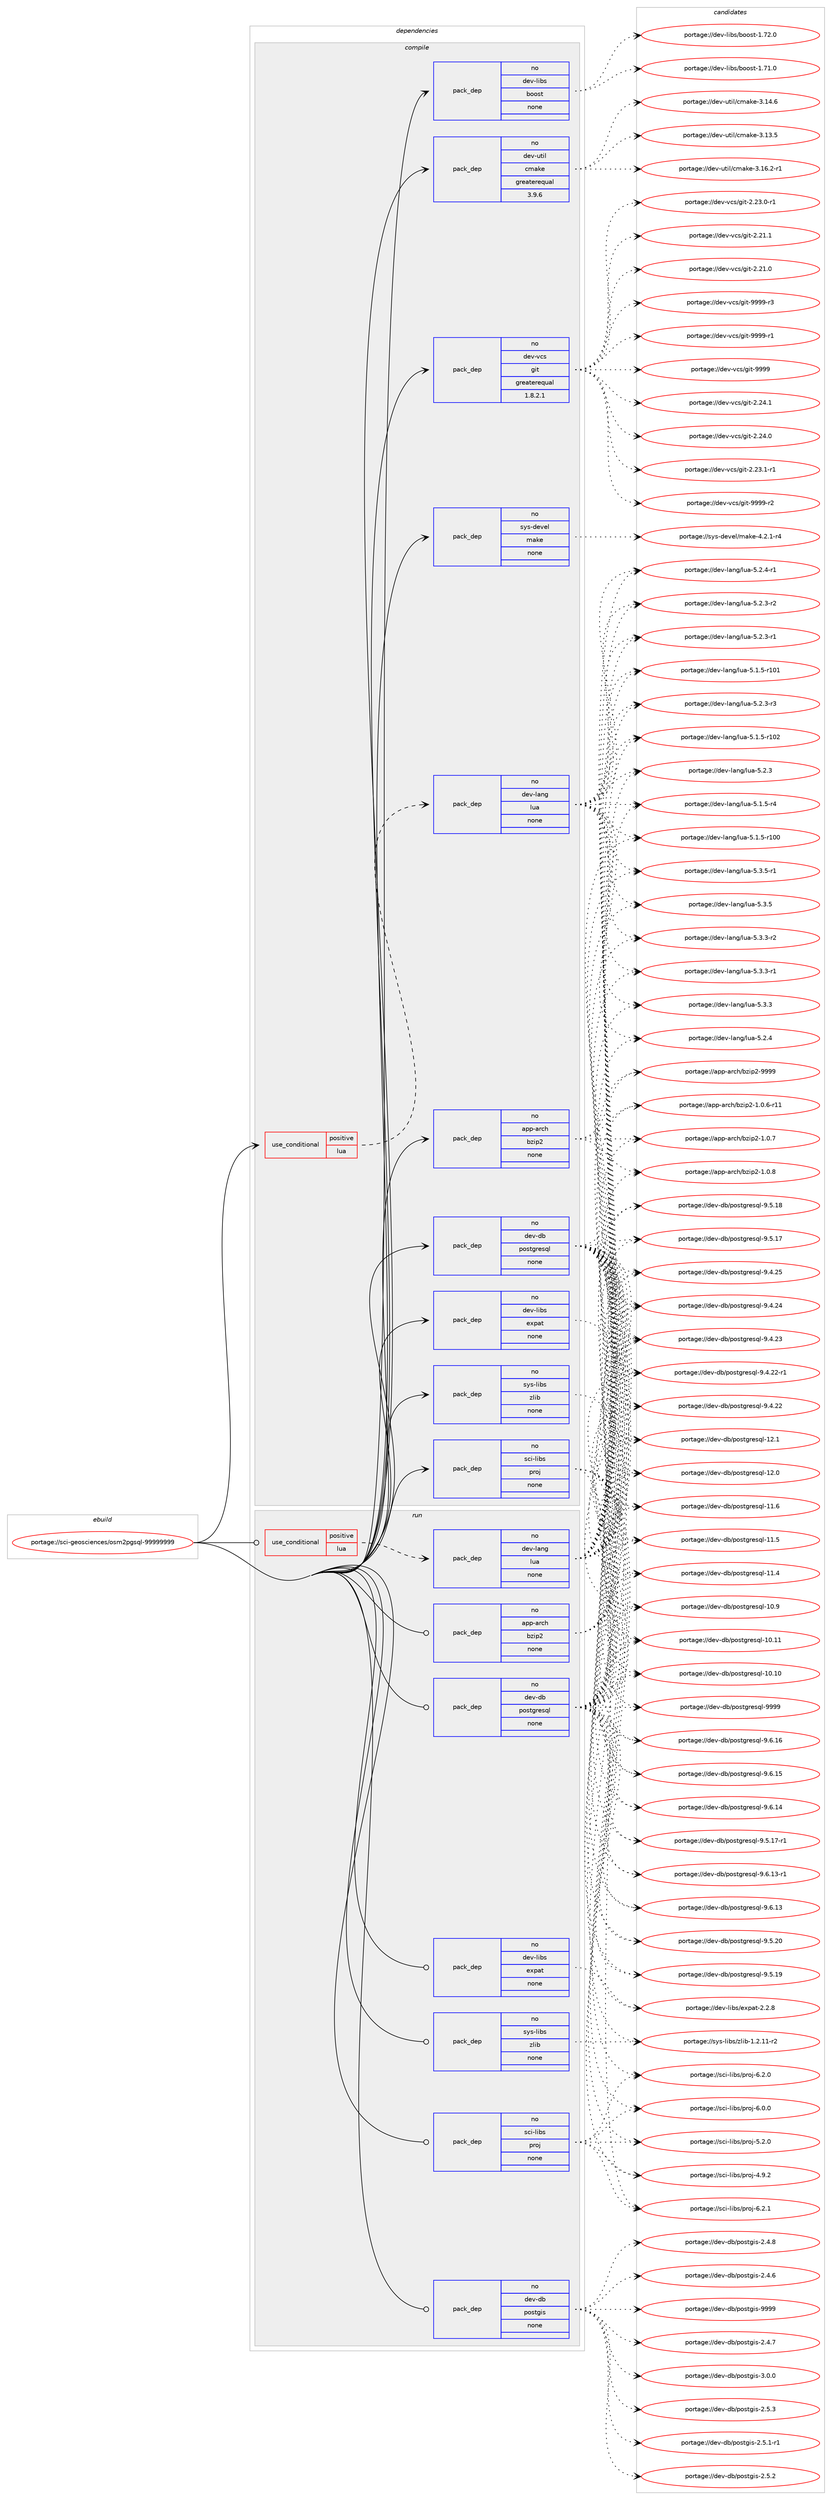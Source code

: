 digraph prolog {

# *************
# Graph options
# *************

newrank=true;
concentrate=true;
compound=true;
graph [rankdir=LR,fontname=Helvetica,fontsize=10,ranksep=1.5];#, ranksep=2.5, nodesep=0.2];
edge  [arrowhead=vee];
node  [fontname=Helvetica,fontsize=10];

# **********
# The ebuild
# **********

subgraph cluster_leftcol {
color=gray;
rank=same;
label=<<i>ebuild</i>>;
id [label="portage://sci-geosciences/osm2pgsql-99999999", color=red, width=4, href="../sci-geosciences/osm2pgsql-99999999.svg"];
}

# ****************
# The dependencies
# ****************

subgraph cluster_midcol {
color=gray;
label=<<i>dependencies</i>>;
subgraph cluster_compile {
fillcolor="#eeeeee";
style=filled;
label=<<i>compile</i>>;
subgraph cond20072 {
dependency103394 [label=<<TABLE BORDER="0" CELLBORDER="1" CELLSPACING="0" CELLPADDING="4"><TR><TD ROWSPAN="3" CELLPADDING="10">use_conditional</TD></TR><TR><TD>positive</TD></TR><TR><TD>lua</TD></TR></TABLE>>, shape=none, color=red];
subgraph pack81560 {
dependency103395 [label=<<TABLE BORDER="0" CELLBORDER="1" CELLSPACING="0" CELLPADDING="4" WIDTH="220"><TR><TD ROWSPAN="6" CELLPADDING="30">pack_dep</TD></TR><TR><TD WIDTH="110">no</TD></TR><TR><TD>dev-lang</TD></TR><TR><TD>lua</TD></TR><TR><TD>none</TD></TR><TR><TD></TD></TR></TABLE>>, shape=none, color=blue];
}
dependency103394:e -> dependency103395:w [weight=20,style="dashed",arrowhead="vee"];
}
id:e -> dependency103394:w [weight=20,style="solid",arrowhead="vee"];
subgraph pack81561 {
dependency103396 [label=<<TABLE BORDER="0" CELLBORDER="1" CELLSPACING="0" CELLPADDING="4" WIDTH="220"><TR><TD ROWSPAN="6" CELLPADDING="30">pack_dep</TD></TR><TR><TD WIDTH="110">no</TD></TR><TR><TD>app-arch</TD></TR><TR><TD>bzip2</TD></TR><TR><TD>none</TD></TR><TR><TD></TD></TR></TABLE>>, shape=none, color=blue];
}
id:e -> dependency103396:w [weight=20,style="solid",arrowhead="vee"];
subgraph pack81562 {
dependency103397 [label=<<TABLE BORDER="0" CELLBORDER="1" CELLSPACING="0" CELLPADDING="4" WIDTH="220"><TR><TD ROWSPAN="6" CELLPADDING="30">pack_dep</TD></TR><TR><TD WIDTH="110">no</TD></TR><TR><TD>dev-db</TD></TR><TR><TD>postgresql</TD></TR><TR><TD>none</TD></TR><TR><TD></TD></TR></TABLE>>, shape=none, color=blue];
}
id:e -> dependency103397:w [weight=20,style="solid",arrowhead="vee"];
subgraph pack81563 {
dependency103398 [label=<<TABLE BORDER="0" CELLBORDER="1" CELLSPACING="0" CELLPADDING="4" WIDTH="220"><TR><TD ROWSPAN="6" CELLPADDING="30">pack_dep</TD></TR><TR><TD WIDTH="110">no</TD></TR><TR><TD>dev-libs</TD></TR><TR><TD>boost</TD></TR><TR><TD>none</TD></TR><TR><TD></TD></TR></TABLE>>, shape=none, color=blue];
}
id:e -> dependency103398:w [weight=20,style="solid",arrowhead="vee"];
subgraph pack81564 {
dependency103399 [label=<<TABLE BORDER="0" CELLBORDER="1" CELLSPACING="0" CELLPADDING="4" WIDTH="220"><TR><TD ROWSPAN="6" CELLPADDING="30">pack_dep</TD></TR><TR><TD WIDTH="110">no</TD></TR><TR><TD>dev-libs</TD></TR><TR><TD>expat</TD></TR><TR><TD>none</TD></TR><TR><TD></TD></TR></TABLE>>, shape=none, color=blue];
}
id:e -> dependency103399:w [weight=20,style="solid",arrowhead="vee"];
subgraph pack81565 {
dependency103400 [label=<<TABLE BORDER="0" CELLBORDER="1" CELLSPACING="0" CELLPADDING="4" WIDTH="220"><TR><TD ROWSPAN="6" CELLPADDING="30">pack_dep</TD></TR><TR><TD WIDTH="110">no</TD></TR><TR><TD>dev-util</TD></TR><TR><TD>cmake</TD></TR><TR><TD>greaterequal</TD></TR><TR><TD>3.9.6</TD></TR></TABLE>>, shape=none, color=blue];
}
id:e -> dependency103400:w [weight=20,style="solid",arrowhead="vee"];
subgraph pack81566 {
dependency103401 [label=<<TABLE BORDER="0" CELLBORDER="1" CELLSPACING="0" CELLPADDING="4" WIDTH="220"><TR><TD ROWSPAN="6" CELLPADDING="30">pack_dep</TD></TR><TR><TD WIDTH="110">no</TD></TR><TR><TD>dev-vcs</TD></TR><TR><TD>git</TD></TR><TR><TD>greaterequal</TD></TR><TR><TD>1.8.2.1</TD></TR></TABLE>>, shape=none, color=blue];
}
id:e -> dependency103401:w [weight=20,style="solid",arrowhead="vee"];
subgraph pack81567 {
dependency103402 [label=<<TABLE BORDER="0" CELLBORDER="1" CELLSPACING="0" CELLPADDING="4" WIDTH="220"><TR><TD ROWSPAN="6" CELLPADDING="30">pack_dep</TD></TR><TR><TD WIDTH="110">no</TD></TR><TR><TD>sci-libs</TD></TR><TR><TD>proj</TD></TR><TR><TD>none</TD></TR><TR><TD></TD></TR></TABLE>>, shape=none, color=blue];
}
id:e -> dependency103402:w [weight=20,style="solid",arrowhead="vee"];
subgraph pack81568 {
dependency103403 [label=<<TABLE BORDER="0" CELLBORDER="1" CELLSPACING="0" CELLPADDING="4" WIDTH="220"><TR><TD ROWSPAN="6" CELLPADDING="30">pack_dep</TD></TR><TR><TD WIDTH="110">no</TD></TR><TR><TD>sys-devel</TD></TR><TR><TD>make</TD></TR><TR><TD>none</TD></TR><TR><TD></TD></TR></TABLE>>, shape=none, color=blue];
}
id:e -> dependency103403:w [weight=20,style="solid",arrowhead="vee"];
subgraph pack81569 {
dependency103404 [label=<<TABLE BORDER="0" CELLBORDER="1" CELLSPACING="0" CELLPADDING="4" WIDTH="220"><TR><TD ROWSPAN="6" CELLPADDING="30">pack_dep</TD></TR><TR><TD WIDTH="110">no</TD></TR><TR><TD>sys-libs</TD></TR><TR><TD>zlib</TD></TR><TR><TD>none</TD></TR><TR><TD></TD></TR></TABLE>>, shape=none, color=blue];
}
id:e -> dependency103404:w [weight=20,style="solid",arrowhead="vee"];
}
subgraph cluster_compileandrun {
fillcolor="#eeeeee";
style=filled;
label=<<i>compile and run</i>>;
}
subgraph cluster_run {
fillcolor="#eeeeee";
style=filled;
label=<<i>run</i>>;
subgraph cond20073 {
dependency103405 [label=<<TABLE BORDER="0" CELLBORDER="1" CELLSPACING="0" CELLPADDING="4"><TR><TD ROWSPAN="3" CELLPADDING="10">use_conditional</TD></TR><TR><TD>positive</TD></TR><TR><TD>lua</TD></TR></TABLE>>, shape=none, color=red];
subgraph pack81570 {
dependency103406 [label=<<TABLE BORDER="0" CELLBORDER="1" CELLSPACING="0" CELLPADDING="4" WIDTH="220"><TR><TD ROWSPAN="6" CELLPADDING="30">pack_dep</TD></TR><TR><TD WIDTH="110">no</TD></TR><TR><TD>dev-lang</TD></TR><TR><TD>lua</TD></TR><TR><TD>none</TD></TR><TR><TD></TD></TR></TABLE>>, shape=none, color=blue];
}
dependency103405:e -> dependency103406:w [weight=20,style="dashed",arrowhead="vee"];
}
id:e -> dependency103405:w [weight=20,style="solid",arrowhead="odot"];
subgraph pack81571 {
dependency103407 [label=<<TABLE BORDER="0" CELLBORDER="1" CELLSPACING="0" CELLPADDING="4" WIDTH="220"><TR><TD ROWSPAN="6" CELLPADDING="30">pack_dep</TD></TR><TR><TD WIDTH="110">no</TD></TR><TR><TD>app-arch</TD></TR><TR><TD>bzip2</TD></TR><TR><TD>none</TD></TR><TR><TD></TD></TR></TABLE>>, shape=none, color=blue];
}
id:e -> dependency103407:w [weight=20,style="solid",arrowhead="odot"];
subgraph pack81572 {
dependency103408 [label=<<TABLE BORDER="0" CELLBORDER="1" CELLSPACING="0" CELLPADDING="4" WIDTH="220"><TR><TD ROWSPAN="6" CELLPADDING="30">pack_dep</TD></TR><TR><TD WIDTH="110">no</TD></TR><TR><TD>dev-db</TD></TR><TR><TD>postgis</TD></TR><TR><TD>none</TD></TR><TR><TD></TD></TR></TABLE>>, shape=none, color=blue];
}
id:e -> dependency103408:w [weight=20,style="solid",arrowhead="odot"];
subgraph pack81573 {
dependency103409 [label=<<TABLE BORDER="0" CELLBORDER="1" CELLSPACING="0" CELLPADDING="4" WIDTH="220"><TR><TD ROWSPAN="6" CELLPADDING="30">pack_dep</TD></TR><TR><TD WIDTH="110">no</TD></TR><TR><TD>dev-db</TD></TR><TR><TD>postgresql</TD></TR><TR><TD>none</TD></TR><TR><TD></TD></TR></TABLE>>, shape=none, color=blue];
}
id:e -> dependency103409:w [weight=20,style="solid",arrowhead="odot"];
subgraph pack81574 {
dependency103410 [label=<<TABLE BORDER="0" CELLBORDER="1" CELLSPACING="0" CELLPADDING="4" WIDTH="220"><TR><TD ROWSPAN="6" CELLPADDING="30">pack_dep</TD></TR><TR><TD WIDTH="110">no</TD></TR><TR><TD>dev-libs</TD></TR><TR><TD>expat</TD></TR><TR><TD>none</TD></TR><TR><TD></TD></TR></TABLE>>, shape=none, color=blue];
}
id:e -> dependency103410:w [weight=20,style="solid",arrowhead="odot"];
subgraph pack81575 {
dependency103411 [label=<<TABLE BORDER="0" CELLBORDER="1" CELLSPACING="0" CELLPADDING="4" WIDTH="220"><TR><TD ROWSPAN="6" CELLPADDING="30">pack_dep</TD></TR><TR><TD WIDTH="110">no</TD></TR><TR><TD>sci-libs</TD></TR><TR><TD>proj</TD></TR><TR><TD>none</TD></TR><TR><TD></TD></TR></TABLE>>, shape=none, color=blue];
}
id:e -> dependency103411:w [weight=20,style="solid",arrowhead="odot"];
subgraph pack81576 {
dependency103412 [label=<<TABLE BORDER="0" CELLBORDER="1" CELLSPACING="0" CELLPADDING="4" WIDTH="220"><TR><TD ROWSPAN="6" CELLPADDING="30">pack_dep</TD></TR><TR><TD WIDTH="110">no</TD></TR><TR><TD>sys-libs</TD></TR><TR><TD>zlib</TD></TR><TR><TD>none</TD></TR><TR><TD></TD></TR></TABLE>>, shape=none, color=blue];
}
id:e -> dependency103412:w [weight=20,style="solid",arrowhead="odot"];
}
}

# **************
# The candidates
# **************

subgraph cluster_choices {
rank=same;
color=gray;
label=<<i>candidates</i>>;

subgraph choice81560 {
color=black;
nodesep=1;
choice100101118451089711010347108117974553465146534511449 [label="portage://dev-lang/lua-5.3.5-r1", color=red, width=4,href="../dev-lang/lua-5.3.5-r1.svg"];
choice10010111845108971101034710811797455346514653 [label="portage://dev-lang/lua-5.3.5", color=red, width=4,href="../dev-lang/lua-5.3.5.svg"];
choice100101118451089711010347108117974553465146514511450 [label="portage://dev-lang/lua-5.3.3-r2", color=red, width=4,href="../dev-lang/lua-5.3.3-r2.svg"];
choice100101118451089711010347108117974553465146514511449 [label="portage://dev-lang/lua-5.3.3-r1", color=red, width=4,href="../dev-lang/lua-5.3.3-r1.svg"];
choice10010111845108971101034710811797455346514651 [label="portage://dev-lang/lua-5.3.3", color=red, width=4,href="../dev-lang/lua-5.3.3.svg"];
choice100101118451089711010347108117974553465046524511449 [label="portage://dev-lang/lua-5.2.4-r1", color=red, width=4,href="../dev-lang/lua-5.2.4-r1.svg"];
choice10010111845108971101034710811797455346504652 [label="portage://dev-lang/lua-5.2.4", color=red, width=4,href="../dev-lang/lua-5.2.4.svg"];
choice100101118451089711010347108117974553465046514511451 [label="portage://dev-lang/lua-5.2.3-r3", color=red, width=4,href="../dev-lang/lua-5.2.3-r3.svg"];
choice100101118451089711010347108117974553465046514511450 [label="portage://dev-lang/lua-5.2.3-r2", color=red, width=4,href="../dev-lang/lua-5.2.3-r2.svg"];
choice100101118451089711010347108117974553465046514511449 [label="portage://dev-lang/lua-5.2.3-r1", color=red, width=4,href="../dev-lang/lua-5.2.3-r1.svg"];
choice10010111845108971101034710811797455346504651 [label="portage://dev-lang/lua-5.2.3", color=red, width=4,href="../dev-lang/lua-5.2.3.svg"];
choice100101118451089711010347108117974553464946534511452 [label="portage://dev-lang/lua-5.1.5-r4", color=red, width=4,href="../dev-lang/lua-5.1.5-r4.svg"];
choice1001011184510897110103471081179745534649465345114494850 [label="portage://dev-lang/lua-5.1.5-r102", color=red, width=4,href="../dev-lang/lua-5.1.5-r102.svg"];
choice1001011184510897110103471081179745534649465345114494849 [label="portage://dev-lang/lua-5.1.5-r101", color=red, width=4,href="../dev-lang/lua-5.1.5-r101.svg"];
choice1001011184510897110103471081179745534649465345114494848 [label="portage://dev-lang/lua-5.1.5-r100", color=red, width=4,href="../dev-lang/lua-5.1.5-r100.svg"];
dependency103395:e -> choice100101118451089711010347108117974553465146534511449:w [style=dotted,weight="100"];
dependency103395:e -> choice10010111845108971101034710811797455346514653:w [style=dotted,weight="100"];
dependency103395:e -> choice100101118451089711010347108117974553465146514511450:w [style=dotted,weight="100"];
dependency103395:e -> choice100101118451089711010347108117974553465146514511449:w [style=dotted,weight="100"];
dependency103395:e -> choice10010111845108971101034710811797455346514651:w [style=dotted,weight="100"];
dependency103395:e -> choice100101118451089711010347108117974553465046524511449:w [style=dotted,weight="100"];
dependency103395:e -> choice10010111845108971101034710811797455346504652:w [style=dotted,weight="100"];
dependency103395:e -> choice100101118451089711010347108117974553465046514511451:w [style=dotted,weight="100"];
dependency103395:e -> choice100101118451089711010347108117974553465046514511450:w [style=dotted,weight="100"];
dependency103395:e -> choice100101118451089711010347108117974553465046514511449:w [style=dotted,weight="100"];
dependency103395:e -> choice10010111845108971101034710811797455346504651:w [style=dotted,weight="100"];
dependency103395:e -> choice100101118451089711010347108117974553464946534511452:w [style=dotted,weight="100"];
dependency103395:e -> choice1001011184510897110103471081179745534649465345114494850:w [style=dotted,weight="100"];
dependency103395:e -> choice1001011184510897110103471081179745534649465345114494849:w [style=dotted,weight="100"];
dependency103395:e -> choice1001011184510897110103471081179745534649465345114494848:w [style=dotted,weight="100"];
}
subgraph choice81561 {
color=black;
nodesep=1;
choice971121124597114991044798122105112504557575757 [label="portage://app-arch/bzip2-9999", color=red, width=4,href="../app-arch/bzip2-9999.svg"];
choice97112112459711499104479812210511250454946484656 [label="portage://app-arch/bzip2-1.0.8", color=red, width=4,href="../app-arch/bzip2-1.0.8.svg"];
choice97112112459711499104479812210511250454946484655 [label="portage://app-arch/bzip2-1.0.7", color=red, width=4,href="../app-arch/bzip2-1.0.7.svg"];
choice97112112459711499104479812210511250454946484654451144949 [label="portage://app-arch/bzip2-1.0.6-r11", color=red, width=4,href="../app-arch/bzip2-1.0.6-r11.svg"];
dependency103396:e -> choice971121124597114991044798122105112504557575757:w [style=dotted,weight="100"];
dependency103396:e -> choice97112112459711499104479812210511250454946484656:w [style=dotted,weight="100"];
dependency103396:e -> choice97112112459711499104479812210511250454946484655:w [style=dotted,weight="100"];
dependency103396:e -> choice97112112459711499104479812210511250454946484654451144949:w [style=dotted,weight="100"];
}
subgraph choice81562 {
color=black;
nodesep=1;
choice1001011184510098471121111151161031141011151131084557575757 [label="portage://dev-db/postgresql-9999", color=red, width=4,href="../dev-db/postgresql-9999.svg"];
choice10010111845100984711211111511610311410111511310845574654464954 [label="portage://dev-db/postgresql-9.6.16", color=red, width=4,href="../dev-db/postgresql-9.6.16.svg"];
choice10010111845100984711211111511610311410111511310845574654464953 [label="portage://dev-db/postgresql-9.6.15", color=red, width=4,href="../dev-db/postgresql-9.6.15.svg"];
choice10010111845100984711211111511610311410111511310845574654464952 [label="portage://dev-db/postgresql-9.6.14", color=red, width=4,href="../dev-db/postgresql-9.6.14.svg"];
choice100101118451009847112111115116103114101115113108455746544649514511449 [label="portage://dev-db/postgresql-9.6.13-r1", color=red, width=4,href="../dev-db/postgresql-9.6.13-r1.svg"];
choice10010111845100984711211111511610311410111511310845574654464951 [label="portage://dev-db/postgresql-9.6.13", color=red, width=4,href="../dev-db/postgresql-9.6.13.svg"];
choice10010111845100984711211111511610311410111511310845574653465048 [label="portage://dev-db/postgresql-9.5.20", color=red, width=4,href="../dev-db/postgresql-9.5.20.svg"];
choice10010111845100984711211111511610311410111511310845574653464957 [label="portage://dev-db/postgresql-9.5.19", color=red, width=4,href="../dev-db/postgresql-9.5.19.svg"];
choice10010111845100984711211111511610311410111511310845574653464956 [label="portage://dev-db/postgresql-9.5.18", color=red, width=4,href="../dev-db/postgresql-9.5.18.svg"];
choice100101118451009847112111115116103114101115113108455746534649554511449 [label="portage://dev-db/postgresql-9.5.17-r1", color=red, width=4,href="../dev-db/postgresql-9.5.17-r1.svg"];
choice10010111845100984711211111511610311410111511310845574653464955 [label="portage://dev-db/postgresql-9.5.17", color=red, width=4,href="../dev-db/postgresql-9.5.17.svg"];
choice10010111845100984711211111511610311410111511310845574652465053 [label="portage://dev-db/postgresql-9.4.25", color=red, width=4,href="../dev-db/postgresql-9.4.25.svg"];
choice10010111845100984711211111511610311410111511310845574652465052 [label="portage://dev-db/postgresql-9.4.24", color=red, width=4,href="../dev-db/postgresql-9.4.24.svg"];
choice10010111845100984711211111511610311410111511310845574652465051 [label="portage://dev-db/postgresql-9.4.23", color=red, width=4,href="../dev-db/postgresql-9.4.23.svg"];
choice100101118451009847112111115116103114101115113108455746524650504511449 [label="portage://dev-db/postgresql-9.4.22-r1", color=red, width=4,href="../dev-db/postgresql-9.4.22-r1.svg"];
choice10010111845100984711211111511610311410111511310845574652465050 [label="portage://dev-db/postgresql-9.4.22", color=red, width=4,href="../dev-db/postgresql-9.4.22.svg"];
choice1001011184510098471121111151161031141011151131084549504649 [label="portage://dev-db/postgresql-12.1", color=red, width=4,href="../dev-db/postgresql-12.1.svg"];
choice1001011184510098471121111151161031141011151131084549504648 [label="portage://dev-db/postgresql-12.0", color=red, width=4,href="../dev-db/postgresql-12.0.svg"];
choice1001011184510098471121111151161031141011151131084549494654 [label="portage://dev-db/postgresql-11.6", color=red, width=4,href="../dev-db/postgresql-11.6.svg"];
choice1001011184510098471121111151161031141011151131084549494653 [label="portage://dev-db/postgresql-11.5", color=red, width=4,href="../dev-db/postgresql-11.5.svg"];
choice1001011184510098471121111151161031141011151131084549494652 [label="portage://dev-db/postgresql-11.4", color=red, width=4,href="../dev-db/postgresql-11.4.svg"];
choice1001011184510098471121111151161031141011151131084549484657 [label="portage://dev-db/postgresql-10.9", color=red, width=4,href="../dev-db/postgresql-10.9.svg"];
choice100101118451009847112111115116103114101115113108454948464949 [label="portage://dev-db/postgresql-10.11", color=red, width=4,href="../dev-db/postgresql-10.11.svg"];
choice100101118451009847112111115116103114101115113108454948464948 [label="portage://dev-db/postgresql-10.10", color=red, width=4,href="../dev-db/postgresql-10.10.svg"];
dependency103397:e -> choice1001011184510098471121111151161031141011151131084557575757:w [style=dotted,weight="100"];
dependency103397:e -> choice10010111845100984711211111511610311410111511310845574654464954:w [style=dotted,weight="100"];
dependency103397:e -> choice10010111845100984711211111511610311410111511310845574654464953:w [style=dotted,weight="100"];
dependency103397:e -> choice10010111845100984711211111511610311410111511310845574654464952:w [style=dotted,weight="100"];
dependency103397:e -> choice100101118451009847112111115116103114101115113108455746544649514511449:w [style=dotted,weight="100"];
dependency103397:e -> choice10010111845100984711211111511610311410111511310845574654464951:w [style=dotted,weight="100"];
dependency103397:e -> choice10010111845100984711211111511610311410111511310845574653465048:w [style=dotted,weight="100"];
dependency103397:e -> choice10010111845100984711211111511610311410111511310845574653464957:w [style=dotted,weight="100"];
dependency103397:e -> choice10010111845100984711211111511610311410111511310845574653464956:w [style=dotted,weight="100"];
dependency103397:e -> choice100101118451009847112111115116103114101115113108455746534649554511449:w [style=dotted,weight="100"];
dependency103397:e -> choice10010111845100984711211111511610311410111511310845574653464955:w [style=dotted,weight="100"];
dependency103397:e -> choice10010111845100984711211111511610311410111511310845574652465053:w [style=dotted,weight="100"];
dependency103397:e -> choice10010111845100984711211111511610311410111511310845574652465052:w [style=dotted,weight="100"];
dependency103397:e -> choice10010111845100984711211111511610311410111511310845574652465051:w [style=dotted,weight="100"];
dependency103397:e -> choice100101118451009847112111115116103114101115113108455746524650504511449:w [style=dotted,weight="100"];
dependency103397:e -> choice10010111845100984711211111511610311410111511310845574652465050:w [style=dotted,weight="100"];
dependency103397:e -> choice1001011184510098471121111151161031141011151131084549504649:w [style=dotted,weight="100"];
dependency103397:e -> choice1001011184510098471121111151161031141011151131084549504648:w [style=dotted,weight="100"];
dependency103397:e -> choice1001011184510098471121111151161031141011151131084549494654:w [style=dotted,weight="100"];
dependency103397:e -> choice1001011184510098471121111151161031141011151131084549494653:w [style=dotted,weight="100"];
dependency103397:e -> choice1001011184510098471121111151161031141011151131084549494652:w [style=dotted,weight="100"];
dependency103397:e -> choice1001011184510098471121111151161031141011151131084549484657:w [style=dotted,weight="100"];
dependency103397:e -> choice100101118451009847112111115116103114101115113108454948464949:w [style=dotted,weight="100"];
dependency103397:e -> choice100101118451009847112111115116103114101115113108454948464948:w [style=dotted,weight="100"];
}
subgraph choice81563 {
color=black;
nodesep=1;
choice1001011184510810598115479811111111511645494655504648 [label="portage://dev-libs/boost-1.72.0", color=red, width=4,href="../dev-libs/boost-1.72.0.svg"];
choice1001011184510810598115479811111111511645494655494648 [label="portage://dev-libs/boost-1.71.0", color=red, width=4,href="../dev-libs/boost-1.71.0.svg"];
dependency103398:e -> choice1001011184510810598115479811111111511645494655504648:w [style=dotted,weight="100"];
dependency103398:e -> choice1001011184510810598115479811111111511645494655494648:w [style=dotted,weight="100"];
}
subgraph choice81564 {
color=black;
nodesep=1;
choice10010111845108105981154710112011297116455046504656 [label="portage://dev-libs/expat-2.2.8", color=red, width=4,href="../dev-libs/expat-2.2.8.svg"];
dependency103399:e -> choice10010111845108105981154710112011297116455046504656:w [style=dotted,weight="100"];
}
subgraph choice81565 {
color=black;
nodesep=1;
choice10010111845117116105108479910997107101455146495446504511449 [label="portage://dev-util/cmake-3.16.2-r1", color=red, width=4,href="../dev-util/cmake-3.16.2-r1.svg"];
choice1001011184511711610510847991099710710145514649524654 [label="portage://dev-util/cmake-3.14.6", color=red, width=4,href="../dev-util/cmake-3.14.6.svg"];
choice1001011184511711610510847991099710710145514649514653 [label="portage://dev-util/cmake-3.13.5", color=red, width=4,href="../dev-util/cmake-3.13.5.svg"];
dependency103400:e -> choice10010111845117116105108479910997107101455146495446504511449:w [style=dotted,weight="100"];
dependency103400:e -> choice1001011184511711610510847991099710710145514649524654:w [style=dotted,weight="100"];
dependency103400:e -> choice1001011184511711610510847991099710710145514649514653:w [style=dotted,weight="100"];
}
subgraph choice81566 {
color=black;
nodesep=1;
choice10010111845118991154710310511645575757574511451 [label="portage://dev-vcs/git-9999-r3", color=red, width=4,href="../dev-vcs/git-9999-r3.svg"];
choice10010111845118991154710310511645575757574511450 [label="portage://dev-vcs/git-9999-r2", color=red, width=4,href="../dev-vcs/git-9999-r2.svg"];
choice10010111845118991154710310511645575757574511449 [label="portage://dev-vcs/git-9999-r1", color=red, width=4,href="../dev-vcs/git-9999-r1.svg"];
choice1001011184511899115471031051164557575757 [label="portage://dev-vcs/git-9999", color=red, width=4,href="../dev-vcs/git-9999.svg"];
choice10010111845118991154710310511645504650524649 [label="portage://dev-vcs/git-2.24.1", color=red, width=4,href="../dev-vcs/git-2.24.1.svg"];
choice10010111845118991154710310511645504650524648 [label="portage://dev-vcs/git-2.24.0", color=red, width=4,href="../dev-vcs/git-2.24.0.svg"];
choice100101118451189911547103105116455046505146494511449 [label="portage://dev-vcs/git-2.23.1-r1", color=red, width=4,href="../dev-vcs/git-2.23.1-r1.svg"];
choice100101118451189911547103105116455046505146484511449 [label="portage://dev-vcs/git-2.23.0-r1", color=red, width=4,href="../dev-vcs/git-2.23.0-r1.svg"];
choice10010111845118991154710310511645504650494649 [label="portage://dev-vcs/git-2.21.1", color=red, width=4,href="../dev-vcs/git-2.21.1.svg"];
choice10010111845118991154710310511645504650494648 [label="portage://dev-vcs/git-2.21.0", color=red, width=4,href="../dev-vcs/git-2.21.0.svg"];
dependency103401:e -> choice10010111845118991154710310511645575757574511451:w [style=dotted,weight="100"];
dependency103401:e -> choice10010111845118991154710310511645575757574511450:w [style=dotted,weight="100"];
dependency103401:e -> choice10010111845118991154710310511645575757574511449:w [style=dotted,weight="100"];
dependency103401:e -> choice1001011184511899115471031051164557575757:w [style=dotted,weight="100"];
dependency103401:e -> choice10010111845118991154710310511645504650524649:w [style=dotted,weight="100"];
dependency103401:e -> choice10010111845118991154710310511645504650524648:w [style=dotted,weight="100"];
dependency103401:e -> choice100101118451189911547103105116455046505146494511449:w [style=dotted,weight="100"];
dependency103401:e -> choice100101118451189911547103105116455046505146484511449:w [style=dotted,weight="100"];
dependency103401:e -> choice10010111845118991154710310511645504650494649:w [style=dotted,weight="100"];
dependency103401:e -> choice10010111845118991154710310511645504650494648:w [style=dotted,weight="100"];
}
subgraph choice81567 {
color=black;
nodesep=1;
choice11599105451081059811547112114111106455446504649 [label="portage://sci-libs/proj-6.2.1", color=red, width=4,href="../sci-libs/proj-6.2.1.svg"];
choice11599105451081059811547112114111106455446504648 [label="portage://sci-libs/proj-6.2.0", color=red, width=4,href="../sci-libs/proj-6.2.0.svg"];
choice11599105451081059811547112114111106455446484648 [label="portage://sci-libs/proj-6.0.0", color=red, width=4,href="../sci-libs/proj-6.0.0.svg"];
choice11599105451081059811547112114111106455346504648 [label="portage://sci-libs/proj-5.2.0", color=red, width=4,href="../sci-libs/proj-5.2.0.svg"];
choice11599105451081059811547112114111106455246574650 [label="portage://sci-libs/proj-4.9.2", color=red, width=4,href="../sci-libs/proj-4.9.2.svg"];
dependency103402:e -> choice11599105451081059811547112114111106455446504649:w [style=dotted,weight="100"];
dependency103402:e -> choice11599105451081059811547112114111106455446504648:w [style=dotted,weight="100"];
dependency103402:e -> choice11599105451081059811547112114111106455446484648:w [style=dotted,weight="100"];
dependency103402:e -> choice11599105451081059811547112114111106455346504648:w [style=dotted,weight="100"];
dependency103402:e -> choice11599105451081059811547112114111106455246574650:w [style=dotted,weight="100"];
}
subgraph choice81568 {
color=black;
nodesep=1;
choice1151211154510010111810110847109971071014552465046494511452 [label="portage://sys-devel/make-4.2.1-r4", color=red, width=4,href="../sys-devel/make-4.2.1-r4.svg"];
dependency103403:e -> choice1151211154510010111810110847109971071014552465046494511452:w [style=dotted,weight="100"];
}
subgraph choice81569 {
color=black;
nodesep=1;
choice11512111545108105981154712210810598454946504649494511450 [label="portage://sys-libs/zlib-1.2.11-r2", color=red, width=4,href="../sys-libs/zlib-1.2.11-r2.svg"];
dependency103404:e -> choice11512111545108105981154712210810598454946504649494511450:w [style=dotted,weight="100"];
}
subgraph choice81570 {
color=black;
nodesep=1;
choice100101118451089711010347108117974553465146534511449 [label="portage://dev-lang/lua-5.3.5-r1", color=red, width=4,href="../dev-lang/lua-5.3.5-r1.svg"];
choice10010111845108971101034710811797455346514653 [label="portage://dev-lang/lua-5.3.5", color=red, width=4,href="../dev-lang/lua-5.3.5.svg"];
choice100101118451089711010347108117974553465146514511450 [label="portage://dev-lang/lua-5.3.3-r2", color=red, width=4,href="../dev-lang/lua-5.3.3-r2.svg"];
choice100101118451089711010347108117974553465146514511449 [label="portage://dev-lang/lua-5.3.3-r1", color=red, width=4,href="../dev-lang/lua-5.3.3-r1.svg"];
choice10010111845108971101034710811797455346514651 [label="portage://dev-lang/lua-5.3.3", color=red, width=4,href="../dev-lang/lua-5.3.3.svg"];
choice100101118451089711010347108117974553465046524511449 [label="portage://dev-lang/lua-5.2.4-r1", color=red, width=4,href="../dev-lang/lua-5.2.4-r1.svg"];
choice10010111845108971101034710811797455346504652 [label="portage://dev-lang/lua-5.2.4", color=red, width=4,href="../dev-lang/lua-5.2.4.svg"];
choice100101118451089711010347108117974553465046514511451 [label="portage://dev-lang/lua-5.2.3-r3", color=red, width=4,href="../dev-lang/lua-5.2.3-r3.svg"];
choice100101118451089711010347108117974553465046514511450 [label="portage://dev-lang/lua-5.2.3-r2", color=red, width=4,href="../dev-lang/lua-5.2.3-r2.svg"];
choice100101118451089711010347108117974553465046514511449 [label="portage://dev-lang/lua-5.2.3-r1", color=red, width=4,href="../dev-lang/lua-5.2.3-r1.svg"];
choice10010111845108971101034710811797455346504651 [label="portage://dev-lang/lua-5.2.3", color=red, width=4,href="../dev-lang/lua-5.2.3.svg"];
choice100101118451089711010347108117974553464946534511452 [label="portage://dev-lang/lua-5.1.5-r4", color=red, width=4,href="../dev-lang/lua-5.1.5-r4.svg"];
choice1001011184510897110103471081179745534649465345114494850 [label="portage://dev-lang/lua-5.1.5-r102", color=red, width=4,href="../dev-lang/lua-5.1.5-r102.svg"];
choice1001011184510897110103471081179745534649465345114494849 [label="portage://dev-lang/lua-5.1.5-r101", color=red, width=4,href="../dev-lang/lua-5.1.5-r101.svg"];
choice1001011184510897110103471081179745534649465345114494848 [label="portage://dev-lang/lua-5.1.5-r100", color=red, width=4,href="../dev-lang/lua-5.1.5-r100.svg"];
dependency103406:e -> choice100101118451089711010347108117974553465146534511449:w [style=dotted,weight="100"];
dependency103406:e -> choice10010111845108971101034710811797455346514653:w [style=dotted,weight="100"];
dependency103406:e -> choice100101118451089711010347108117974553465146514511450:w [style=dotted,weight="100"];
dependency103406:e -> choice100101118451089711010347108117974553465146514511449:w [style=dotted,weight="100"];
dependency103406:e -> choice10010111845108971101034710811797455346514651:w [style=dotted,weight="100"];
dependency103406:e -> choice100101118451089711010347108117974553465046524511449:w [style=dotted,weight="100"];
dependency103406:e -> choice10010111845108971101034710811797455346504652:w [style=dotted,weight="100"];
dependency103406:e -> choice100101118451089711010347108117974553465046514511451:w [style=dotted,weight="100"];
dependency103406:e -> choice100101118451089711010347108117974553465046514511450:w [style=dotted,weight="100"];
dependency103406:e -> choice100101118451089711010347108117974553465046514511449:w [style=dotted,weight="100"];
dependency103406:e -> choice10010111845108971101034710811797455346504651:w [style=dotted,weight="100"];
dependency103406:e -> choice100101118451089711010347108117974553464946534511452:w [style=dotted,weight="100"];
dependency103406:e -> choice1001011184510897110103471081179745534649465345114494850:w [style=dotted,weight="100"];
dependency103406:e -> choice1001011184510897110103471081179745534649465345114494849:w [style=dotted,weight="100"];
dependency103406:e -> choice1001011184510897110103471081179745534649465345114494848:w [style=dotted,weight="100"];
}
subgraph choice81571 {
color=black;
nodesep=1;
choice971121124597114991044798122105112504557575757 [label="portage://app-arch/bzip2-9999", color=red, width=4,href="../app-arch/bzip2-9999.svg"];
choice97112112459711499104479812210511250454946484656 [label="portage://app-arch/bzip2-1.0.8", color=red, width=4,href="../app-arch/bzip2-1.0.8.svg"];
choice97112112459711499104479812210511250454946484655 [label="portage://app-arch/bzip2-1.0.7", color=red, width=4,href="../app-arch/bzip2-1.0.7.svg"];
choice97112112459711499104479812210511250454946484654451144949 [label="portage://app-arch/bzip2-1.0.6-r11", color=red, width=4,href="../app-arch/bzip2-1.0.6-r11.svg"];
dependency103407:e -> choice971121124597114991044798122105112504557575757:w [style=dotted,weight="100"];
dependency103407:e -> choice97112112459711499104479812210511250454946484656:w [style=dotted,weight="100"];
dependency103407:e -> choice97112112459711499104479812210511250454946484655:w [style=dotted,weight="100"];
dependency103407:e -> choice97112112459711499104479812210511250454946484654451144949:w [style=dotted,weight="100"];
}
subgraph choice81572 {
color=black;
nodesep=1;
choice1001011184510098471121111151161031051154557575757 [label="portage://dev-db/postgis-9999", color=red, width=4,href="../dev-db/postgis-9999.svg"];
choice100101118451009847112111115116103105115455146484648 [label="portage://dev-db/postgis-3.0.0", color=red, width=4,href="../dev-db/postgis-3.0.0.svg"];
choice100101118451009847112111115116103105115455046534651 [label="portage://dev-db/postgis-2.5.3", color=red, width=4,href="../dev-db/postgis-2.5.3.svg"];
choice100101118451009847112111115116103105115455046534650 [label="portage://dev-db/postgis-2.5.2", color=red, width=4,href="../dev-db/postgis-2.5.2.svg"];
choice1001011184510098471121111151161031051154550465346494511449 [label="portage://dev-db/postgis-2.5.1-r1", color=red, width=4,href="../dev-db/postgis-2.5.1-r1.svg"];
choice100101118451009847112111115116103105115455046524656 [label="portage://dev-db/postgis-2.4.8", color=red, width=4,href="../dev-db/postgis-2.4.8.svg"];
choice100101118451009847112111115116103105115455046524655 [label="portage://dev-db/postgis-2.4.7", color=red, width=4,href="../dev-db/postgis-2.4.7.svg"];
choice100101118451009847112111115116103105115455046524654 [label="portage://dev-db/postgis-2.4.6", color=red, width=4,href="../dev-db/postgis-2.4.6.svg"];
dependency103408:e -> choice1001011184510098471121111151161031051154557575757:w [style=dotted,weight="100"];
dependency103408:e -> choice100101118451009847112111115116103105115455146484648:w [style=dotted,weight="100"];
dependency103408:e -> choice100101118451009847112111115116103105115455046534651:w [style=dotted,weight="100"];
dependency103408:e -> choice100101118451009847112111115116103105115455046534650:w [style=dotted,weight="100"];
dependency103408:e -> choice1001011184510098471121111151161031051154550465346494511449:w [style=dotted,weight="100"];
dependency103408:e -> choice100101118451009847112111115116103105115455046524656:w [style=dotted,weight="100"];
dependency103408:e -> choice100101118451009847112111115116103105115455046524655:w [style=dotted,weight="100"];
dependency103408:e -> choice100101118451009847112111115116103105115455046524654:w [style=dotted,weight="100"];
}
subgraph choice81573 {
color=black;
nodesep=1;
choice1001011184510098471121111151161031141011151131084557575757 [label="portage://dev-db/postgresql-9999", color=red, width=4,href="../dev-db/postgresql-9999.svg"];
choice10010111845100984711211111511610311410111511310845574654464954 [label="portage://dev-db/postgresql-9.6.16", color=red, width=4,href="../dev-db/postgresql-9.6.16.svg"];
choice10010111845100984711211111511610311410111511310845574654464953 [label="portage://dev-db/postgresql-9.6.15", color=red, width=4,href="../dev-db/postgresql-9.6.15.svg"];
choice10010111845100984711211111511610311410111511310845574654464952 [label="portage://dev-db/postgresql-9.6.14", color=red, width=4,href="../dev-db/postgresql-9.6.14.svg"];
choice100101118451009847112111115116103114101115113108455746544649514511449 [label="portage://dev-db/postgresql-9.6.13-r1", color=red, width=4,href="../dev-db/postgresql-9.6.13-r1.svg"];
choice10010111845100984711211111511610311410111511310845574654464951 [label="portage://dev-db/postgresql-9.6.13", color=red, width=4,href="../dev-db/postgresql-9.6.13.svg"];
choice10010111845100984711211111511610311410111511310845574653465048 [label="portage://dev-db/postgresql-9.5.20", color=red, width=4,href="../dev-db/postgresql-9.5.20.svg"];
choice10010111845100984711211111511610311410111511310845574653464957 [label="portage://dev-db/postgresql-9.5.19", color=red, width=4,href="../dev-db/postgresql-9.5.19.svg"];
choice10010111845100984711211111511610311410111511310845574653464956 [label="portage://dev-db/postgresql-9.5.18", color=red, width=4,href="../dev-db/postgresql-9.5.18.svg"];
choice100101118451009847112111115116103114101115113108455746534649554511449 [label="portage://dev-db/postgresql-9.5.17-r1", color=red, width=4,href="../dev-db/postgresql-9.5.17-r1.svg"];
choice10010111845100984711211111511610311410111511310845574653464955 [label="portage://dev-db/postgresql-9.5.17", color=red, width=4,href="../dev-db/postgresql-9.5.17.svg"];
choice10010111845100984711211111511610311410111511310845574652465053 [label="portage://dev-db/postgresql-9.4.25", color=red, width=4,href="../dev-db/postgresql-9.4.25.svg"];
choice10010111845100984711211111511610311410111511310845574652465052 [label="portage://dev-db/postgresql-9.4.24", color=red, width=4,href="../dev-db/postgresql-9.4.24.svg"];
choice10010111845100984711211111511610311410111511310845574652465051 [label="portage://dev-db/postgresql-9.4.23", color=red, width=4,href="../dev-db/postgresql-9.4.23.svg"];
choice100101118451009847112111115116103114101115113108455746524650504511449 [label="portage://dev-db/postgresql-9.4.22-r1", color=red, width=4,href="../dev-db/postgresql-9.4.22-r1.svg"];
choice10010111845100984711211111511610311410111511310845574652465050 [label="portage://dev-db/postgresql-9.4.22", color=red, width=4,href="../dev-db/postgresql-9.4.22.svg"];
choice1001011184510098471121111151161031141011151131084549504649 [label="portage://dev-db/postgresql-12.1", color=red, width=4,href="../dev-db/postgresql-12.1.svg"];
choice1001011184510098471121111151161031141011151131084549504648 [label="portage://dev-db/postgresql-12.0", color=red, width=4,href="../dev-db/postgresql-12.0.svg"];
choice1001011184510098471121111151161031141011151131084549494654 [label="portage://dev-db/postgresql-11.6", color=red, width=4,href="../dev-db/postgresql-11.6.svg"];
choice1001011184510098471121111151161031141011151131084549494653 [label="portage://dev-db/postgresql-11.5", color=red, width=4,href="../dev-db/postgresql-11.5.svg"];
choice1001011184510098471121111151161031141011151131084549494652 [label="portage://dev-db/postgresql-11.4", color=red, width=4,href="../dev-db/postgresql-11.4.svg"];
choice1001011184510098471121111151161031141011151131084549484657 [label="portage://dev-db/postgresql-10.9", color=red, width=4,href="../dev-db/postgresql-10.9.svg"];
choice100101118451009847112111115116103114101115113108454948464949 [label="portage://dev-db/postgresql-10.11", color=red, width=4,href="../dev-db/postgresql-10.11.svg"];
choice100101118451009847112111115116103114101115113108454948464948 [label="portage://dev-db/postgresql-10.10", color=red, width=4,href="../dev-db/postgresql-10.10.svg"];
dependency103409:e -> choice1001011184510098471121111151161031141011151131084557575757:w [style=dotted,weight="100"];
dependency103409:e -> choice10010111845100984711211111511610311410111511310845574654464954:w [style=dotted,weight="100"];
dependency103409:e -> choice10010111845100984711211111511610311410111511310845574654464953:w [style=dotted,weight="100"];
dependency103409:e -> choice10010111845100984711211111511610311410111511310845574654464952:w [style=dotted,weight="100"];
dependency103409:e -> choice100101118451009847112111115116103114101115113108455746544649514511449:w [style=dotted,weight="100"];
dependency103409:e -> choice10010111845100984711211111511610311410111511310845574654464951:w [style=dotted,weight="100"];
dependency103409:e -> choice10010111845100984711211111511610311410111511310845574653465048:w [style=dotted,weight="100"];
dependency103409:e -> choice10010111845100984711211111511610311410111511310845574653464957:w [style=dotted,weight="100"];
dependency103409:e -> choice10010111845100984711211111511610311410111511310845574653464956:w [style=dotted,weight="100"];
dependency103409:e -> choice100101118451009847112111115116103114101115113108455746534649554511449:w [style=dotted,weight="100"];
dependency103409:e -> choice10010111845100984711211111511610311410111511310845574653464955:w [style=dotted,weight="100"];
dependency103409:e -> choice10010111845100984711211111511610311410111511310845574652465053:w [style=dotted,weight="100"];
dependency103409:e -> choice10010111845100984711211111511610311410111511310845574652465052:w [style=dotted,weight="100"];
dependency103409:e -> choice10010111845100984711211111511610311410111511310845574652465051:w [style=dotted,weight="100"];
dependency103409:e -> choice100101118451009847112111115116103114101115113108455746524650504511449:w [style=dotted,weight="100"];
dependency103409:e -> choice10010111845100984711211111511610311410111511310845574652465050:w [style=dotted,weight="100"];
dependency103409:e -> choice1001011184510098471121111151161031141011151131084549504649:w [style=dotted,weight="100"];
dependency103409:e -> choice1001011184510098471121111151161031141011151131084549504648:w [style=dotted,weight="100"];
dependency103409:e -> choice1001011184510098471121111151161031141011151131084549494654:w [style=dotted,weight="100"];
dependency103409:e -> choice1001011184510098471121111151161031141011151131084549494653:w [style=dotted,weight="100"];
dependency103409:e -> choice1001011184510098471121111151161031141011151131084549494652:w [style=dotted,weight="100"];
dependency103409:e -> choice1001011184510098471121111151161031141011151131084549484657:w [style=dotted,weight="100"];
dependency103409:e -> choice100101118451009847112111115116103114101115113108454948464949:w [style=dotted,weight="100"];
dependency103409:e -> choice100101118451009847112111115116103114101115113108454948464948:w [style=dotted,weight="100"];
}
subgraph choice81574 {
color=black;
nodesep=1;
choice10010111845108105981154710112011297116455046504656 [label="portage://dev-libs/expat-2.2.8", color=red, width=4,href="../dev-libs/expat-2.2.8.svg"];
dependency103410:e -> choice10010111845108105981154710112011297116455046504656:w [style=dotted,weight="100"];
}
subgraph choice81575 {
color=black;
nodesep=1;
choice11599105451081059811547112114111106455446504649 [label="portage://sci-libs/proj-6.2.1", color=red, width=4,href="../sci-libs/proj-6.2.1.svg"];
choice11599105451081059811547112114111106455446504648 [label="portage://sci-libs/proj-6.2.0", color=red, width=4,href="../sci-libs/proj-6.2.0.svg"];
choice11599105451081059811547112114111106455446484648 [label="portage://sci-libs/proj-6.0.0", color=red, width=4,href="../sci-libs/proj-6.0.0.svg"];
choice11599105451081059811547112114111106455346504648 [label="portage://sci-libs/proj-5.2.0", color=red, width=4,href="../sci-libs/proj-5.2.0.svg"];
choice11599105451081059811547112114111106455246574650 [label="portage://sci-libs/proj-4.9.2", color=red, width=4,href="../sci-libs/proj-4.9.2.svg"];
dependency103411:e -> choice11599105451081059811547112114111106455446504649:w [style=dotted,weight="100"];
dependency103411:e -> choice11599105451081059811547112114111106455446504648:w [style=dotted,weight="100"];
dependency103411:e -> choice11599105451081059811547112114111106455446484648:w [style=dotted,weight="100"];
dependency103411:e -> choice11599105451081059811547112114111106455346504648:w [style=dotted,weight="100"];
dependency103411:e -> choice11599105451081059811547112114111106455246574650:w [style=dotted,weight="100"];
}
subgraph choice81576 {
color=black;
nodesep=1;
choice11512111545108105981154712210810598454946504649494511450 [label="portage://sys-libs/zlib-1.2.11-r2", color=red, width=4,href="../sys-libs/zlib-1.2.11-r2.svg"];
dependency103412:e -> choice11512111545108105981154712210810598454946504649494511450:w [style=dotted,weight="100"];
}
}

}
